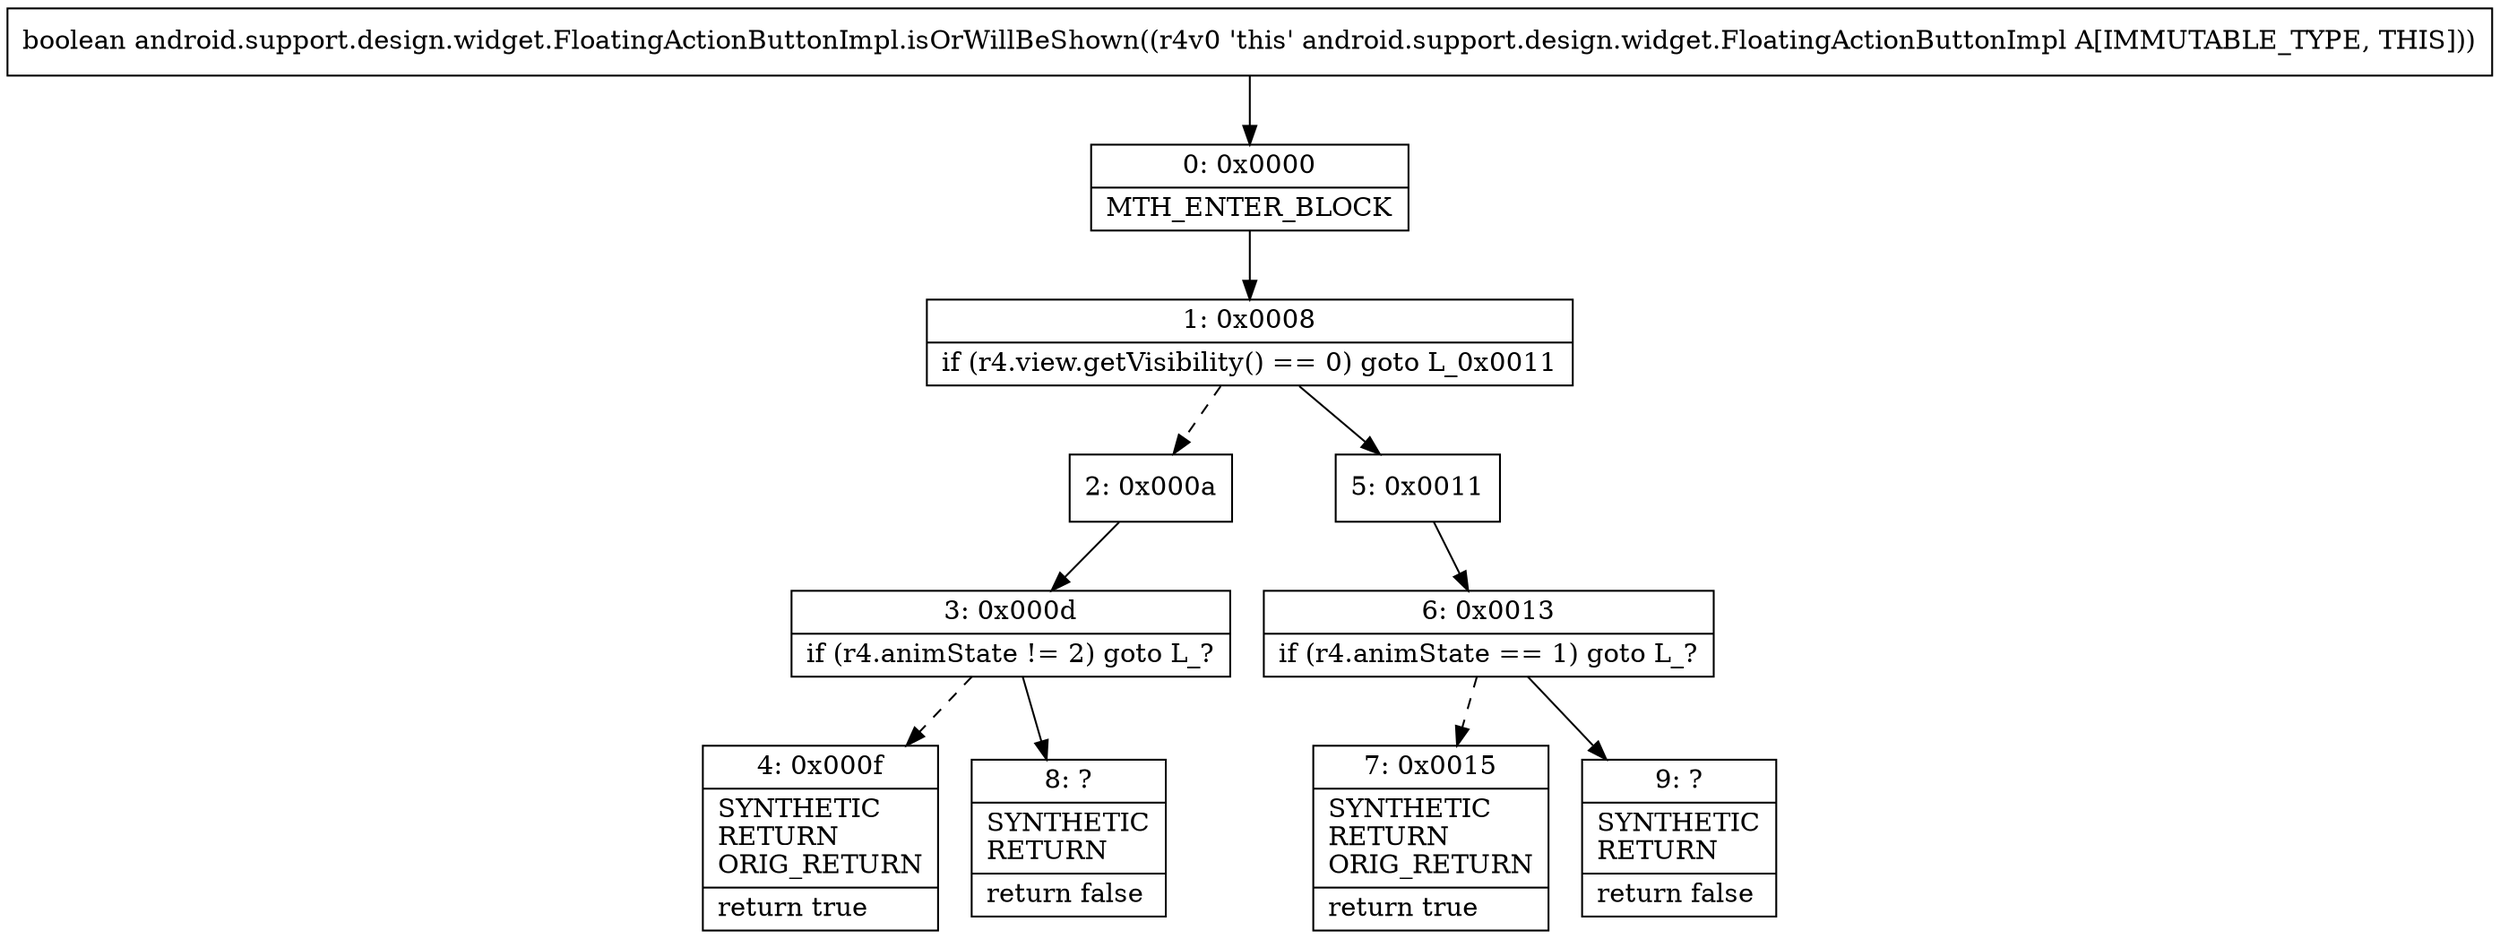 digraph "CFG forandroid.support.design.widget.FloatingActionButtonImpl.isOrWillBeShown()Z" {
Node_0 [shape=record,label="{0\:\ 0x0000|MTH_ENTER_BLOCK\l}"];
Node_1 [shape=record,label="{1\:\ 0x0008|if (r4.view.getVisibility() == 0) goto L_0x0011\l}"];
Node_2 [shape=record,label="{2\:\ 0x000a}"];
Node_3 [shape=record,label="{3\:\ 0x000d|if (r4.animState != 2) goto L_?\l}"];
Node_4 [shape=record,label="{4\:\ 0x000f|SYNTHETIC\lRETURN\lORIG_RETURN\l|return true\l}"];
Node_5 [shape=record,label="{5\:\ 0x0011}"];
Node_6 [shape=record,label="{6\:\ 0x0013|if (r4.animState == 1) goto L_?\l}"];
Node_7 [shape=record,label="{7\:\ 0x0015|SYNTHETIC\lRETURN\lORIG_RETURN\l|return true\l}"];
Node_8 [shape=record,label="{8\:\ ?|SYNTHETIC\lRETURN\l|return false\l}"];
Node_9 [shape=record,label="{9\:\ ?|SYNTHETIC\lRETURN\l|return false\l}"];
MethodNode[shape=record,label="{boolean android.support.design.widget.FloatingActionButtonImpl.isOrWillBeShown((r4v0 'this' android.support.design.widget.FloatingActionButtonImpl A[IMMUTABLE_TYPE, THIS])) }"];
MethodNode -> Node_0;
Node_0 -> Node_1;
Node_1 -> Node_2[style=dashed];
Node_1 -> Node_5;
Node_2 -> Node_3;
Node_3 -> Node_4[style=dashed];
Node_3 -> Node_8;
Node_5 -> Node_6;
Node_6 -> Node_7[style=dashed];
Node_6 -> Node_9;
}

